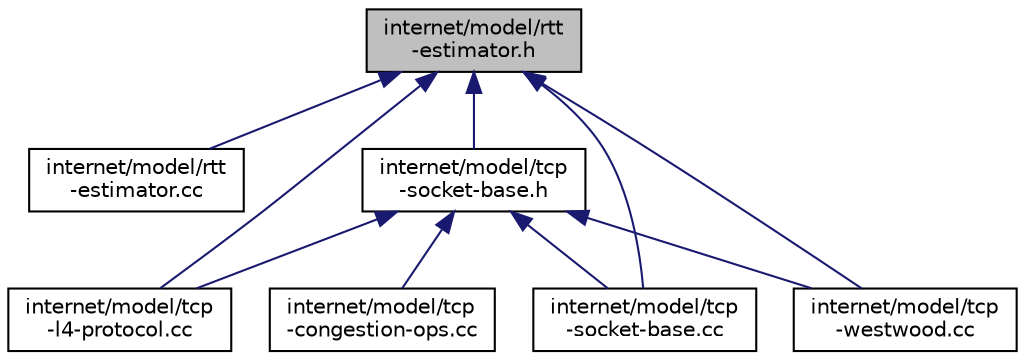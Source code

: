 digraph "internet/model/rtt-estimator.h"
{
  edge [fontname="Helvetica",fontsize="10",labelfontname="Helvetica",labelfontsize="10"];
  node [fontname="Helvetica",fontsize="10",shape=record];
  Node1 [label="internet/model/rtt\l-estimator.h",height=0.2,width=0.4,color="black", fillcolor="grey75", style="filled", fontcolor="black"];
  Node1 -> Node2 [dir="back",color="midnightblue",fontsize="10",style="solid"];
  Node2 [label="internet/model/rtt\l-estimator.cc",height=0.2,width=0.4,color="black", fillcolor="white", style="filled",URL="$d7/d94/rtt-estimator_8cc.html"];
  Node1 -> Node3 [dir="back",color="midnightblue",fontsize="10",style="solid"];
  Node3 [label="internet/model/tcp\l-socket-base.h",height=0.2,width=0.4,color="black", fillcolor="white", style="filled",URL="$d9/da4/tcp-socket-base_8h.html"];
  Node3 -> Node4 [dir="back",color="midnightblue",fontsize="10",style="solid"];
  Node4 [label="internet/model/tcp\l-congestion-ops.cc",height=0.2,width=0.4,color="black", fillcolor="white", style="filled",URL="$d5/dd9/tcp-congestion-ops_8cc.html"];
  Node3 -> Node5 [dir="back",color="midnightblue",fontsize="10",style="solid"];
  Node5 [label="internet/model/tcp\l-l4-protocol.cc",height=0.2,width=0.4,color="black", fillcolor="white", style="filled",URL="$d3/d79/tcp-l4-protocol_8cc.html"];
  Node3 -> Node6 [dir="back",color="midnightblue",fontsize="10",style="solid"];
  Node6 [label="internet/model/tcp\l-socket-base.cc",height=0.2,width=0.4,color="black", fillcolor="white", style="filled",URL="$d6/d1f/tcp-socket-base_8cc.html"];
  Node3 -> Node7 [dir="back",color="midnightblue",fontsize="10",style="solid"];
  Node7 [label="internet/model/tcp\l-westwood.cc",height=0.2,width=0.4,color="black", fillcolor="white", style="filled",URL="$d6/d91/tcp-westwood_8cc.html"];
  Node1 -> Node5 [dir="back",color="midnightblue",fontsize="10",style="solid"];
  Node1 -> Node6 [dir="back",color="midnightblue",fontsize="10",style="solid"];
  Node1 -> Node7 [dir="back",color="midnightblue",fontsize="10",style="solid"];
}
